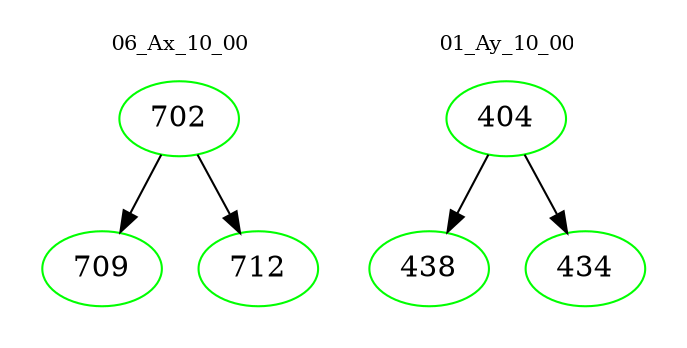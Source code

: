 digraph{
subgraph cluster_0 {
color = white
label = "06_Ax_10_00";
fontsize=10;
T0_702 [label="702", color="green"]
T0_702 -> T0_709 [color="black"]
T0_709 [label="709", color="green"]
T0_702 -> T0_712 [color="black"]
T0_712 [label="712", color="green"]
}
subgraph cluster_1 {
color = white
label = "01_Ay_10_00";
fontsize=10;
T1_404 [label="404", color="green"]
T1_404 -> T1_438 [color="black"]
T1_438 [label="438", color="green"]
T1_404 -> T1_434 [color="black"]
T1_434 [label="434", color="green"]
}
}
